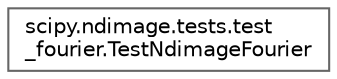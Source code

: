 digraph "Graphical Class Hierarchy"
{
 // LATEX_PDF_SIZE
  bgcolor="transparent";
  edge [fontname=Helvetica,fontsize=10,labelfontname=Helvetica,labelfontsize=10];
  node [fontname=Helvetica,fontsize=10,shape=box,height=0.2,width=0.4];
  rankdir="LR";
  Node0 [id="Node000000",label="scipy.ndimage.tests.test\l_fourier.TestNdimageFourier",height=0.2,width=0.4,color="grey40", fillcolor="white", style="filled",URL="$d1/dc1/classscipy_1_1ndimage_1_1tests_1_1test__fourier_1_1TestNdimageFourier.html",tooltip=" "];
}
